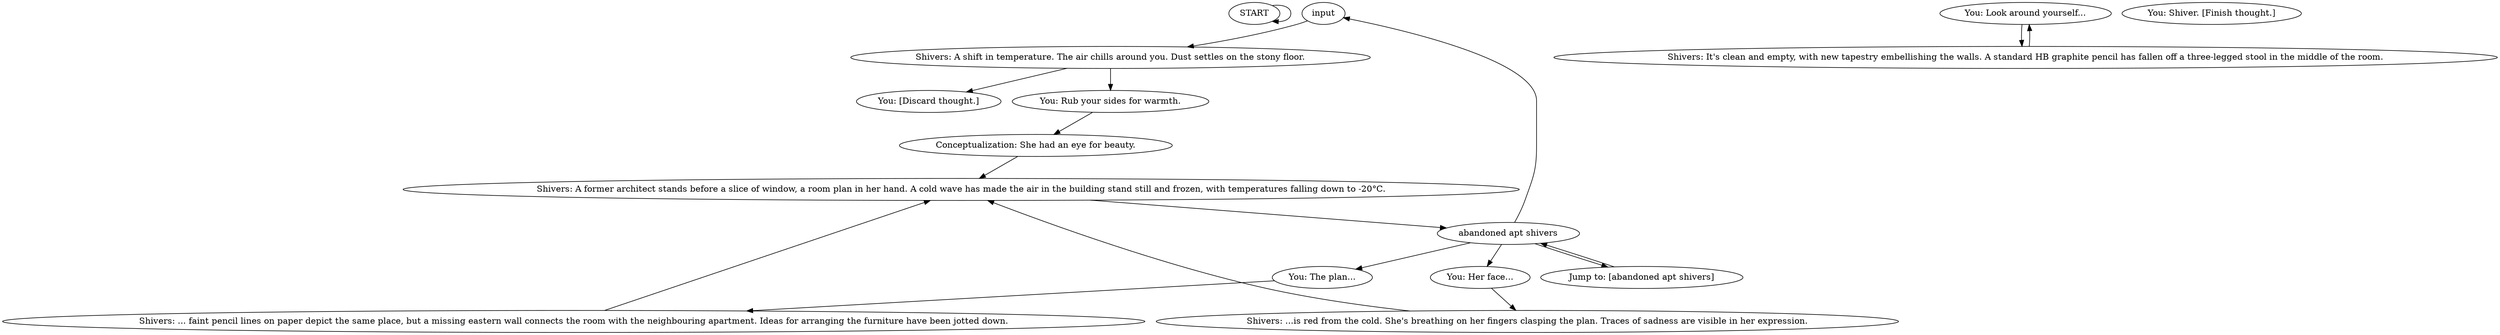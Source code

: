 # APT ORB / abandoned apt shivers
# This is a shivers orb showing the former tenant.
# ==================================================
digraph G {
	  0 [label="START"];
	  1 [label="input"];
	  2 [label="You: Look around yourself..."];
	  3 [label="Conceptualization: She had an eye for beauty."];
	  4 [label="Shivers: A former architect stands before a slice of window, a room plan in her hand. A cold wave has made the air in the building stand still and frozen, with temperatures falling down to -20°C."];
	  5 [label="Jump to: [abandoned apt shivers]"];
	  6 [label="You: Shiver. [Finish thought.]"];
	  7 [label="Shivers: ...is red from the cold. She's breathing on her fingers clasping the plan. Traces of sadness are visible in her expression."];
	  8 [label="Shivers: A shift in temperature. The air chills around you. Dust settles on the stony floor."];
	  9 [label="You: The plan..."];
	  10 [label="You: Rub your sides for warmth."];
	  11 [label="Shivers: ... faint pencil lines on paper depict the same place, but a missing eastern wall connects the room with the neighbouring apartment. Ideas for arranging the furniture have been jotted down."];
	  12 [label="You: [Discard thought.]"];
	  13 [label="You: Her face..."];
	  14 [label="Shivers: It's clean and empty, with new tapestry embellishing the walls. A standard HB graphite pencil has fallen off a three-legged stool in the middle of the room."];
	  15 [label="abandoned apt shivers"];
	  0 -> 0
	  1 -> 8
	  2 -> 14
	  3 -> 4
	  4 -> 15
	  5 -> 15
	  7 -> 4
	  8 -> 10
	  8 -> 12
	  9 -> 11
	  10 -> 3
	  11 -> 4
	  13 -> 7
	  14 -> 2
	  15 -> 9
	  15 -> 5
	  15 -> 13
	  15 -> 1
}

